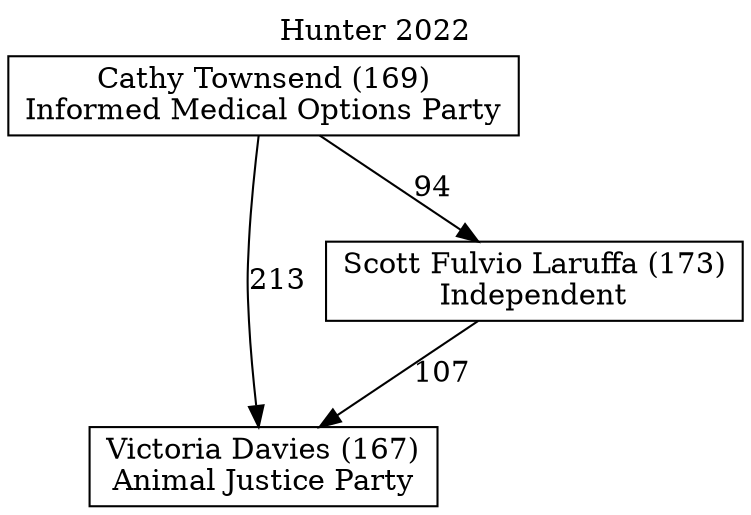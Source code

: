 // House preference flow
digraph "Victoria Davies (167)_Hunter_2022" {
	graph [label="Hunter 2022" labelloc=t mclimit=10]
	node [shape=box]
	"Victoria Davies (167)" [label="Victoria Davies (167)
Animal Justice Party"]
	"Cathy Townsend (169)" [label="Cathy Townsend (169)
Informed Medical Options Party"]
	"Scott Fulvio Laruffa (173)" [label="Scott Fulvio Laruffa (173)
Independent"]
	"Cathy Townsend (169)" -> "Victoria Davies (167)" [label=213]
	"Cathy Townsend (169)" -> "Scott Fulvio Laruffa (173)" [label=94]
	"Scott Fulvio Laruffa (173)" -> "Victoria Davies (167)" [label=107]
}
